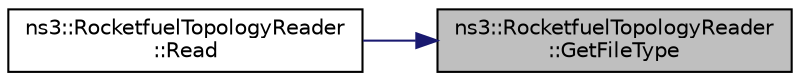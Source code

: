 digraph "ns3::RocketfuelTopologyReader::GetFileType"
{
 // LATEX_PDF_SIZE
  edge [fontname="Helvetica",fontsize="10",labelfontname="Helvetica",labelfontsize="10"];
  node [fontname="Helvetica",fontsize="10",shape=record];
  rankdir="RL";
  Node1 [label="ns3::RocketfuelTopologyReader\l::GetFileType",height=0.2,width=0.4,color="black", fillcolor="grey75", style="filled", fontcolor="black",tooltip="Classifies the file type according to its content."];
  Node1 -> Node2 [dir="back",color="midnightblue",fontsize="10",style="solid",fontname="Helvetica"];
  Node2 [label="ns3::RocketfuelTopologyReader\l::Read",height=0.2,width=0.4,color="black", fillcolor="white", style="filled",URL="$classns3_1_1_rocketfuel_topology_reader.html#aecde048f1ebfdce6e886cba1a798f0b1",tooltip="Main topology reading function."];
}
